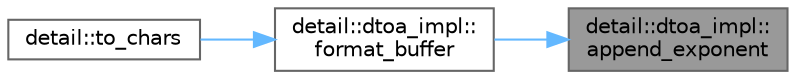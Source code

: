 digraph "detail::dtoa_impl::append_exponent"
{
 // LATEX_PDF_SIZE
  bgcolor="transparent";
  edge [fontname=Helvetica,fontsize=10,labelfontname=Helvetica,labelfontsize=10];
  node [fontname=Helvetica,fontsize=10,shape=box,height=0.2,width=0.4];
  rankdir="RL";
  Node1 [id="Node000001",label="detail::dtoa_impl::\lappend_exponent",height=0.2,width=0.4,color="gray40", fillcolor="grey60", style="filled", fontcolor="black",tooltip="appends a decimal representation of e to buf"];
  Node1 -> Node2 [id="edge1_Node000001_Node000002",dir="back",color="steelblue1",style="solid",tooltip=" "];
  Node2 [id="Node000002",label="detail::dtoa_impl::\lformat_buffer",height=0.2,width=0.4,color="grey40", fillcolor="white", style="filled",URL="$namespacedetail_1_1dtoa__impl.html#afab91abfdd1cdf43cc2fcd5b9c4a7456",tooltip="prettify v = buf * 10^decimal_exponent"];
  Node2 -> Node3 [id="edge2_Node000002_Node000003",dir="back",color="steelblue1",style="solid",tooltip=" "];
  Node3 [id="Node000003",label="detail::to_chars",height=0.2,width=0.4,color="grey40", fillcolor="white", style="filled",URL="$namespacedetail.html#a3f0588f1a546b169113e6e1e293168f4",tooltip="generates a decimal representation of the floating-point number value in [first, last)."];
}
